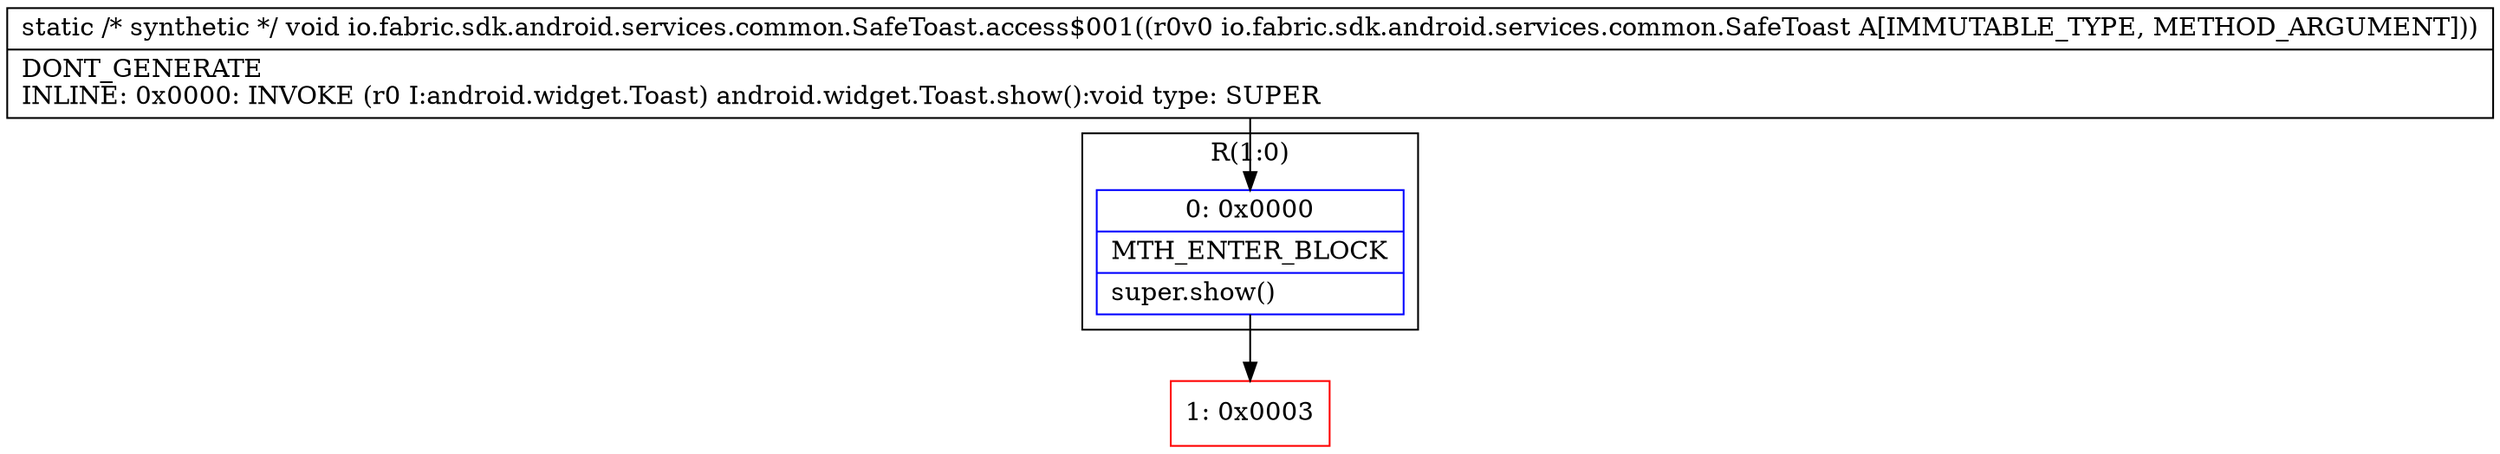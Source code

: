 digraph "CFG forio.fabric.sdk.android.services.common.SafeToast.access$001(Lio\/fabric\/sdk\/android\/services\/common\/SafeToast;)V" {
subgraph cluster_Region_307548417 {
label = "R(1:0)";
node [shape=record,color=blue];
Node_0 [shape=record,label="{0\:\ 0x0000|MTH_ENTER_BLOCK\l|super.show()\l}"];
}
Node_1 [shape=record,color=red,label="{1\:\ 0x0003}"];
MethodNode[shape=record,label="{static \/* synthetic *\/ void io.fabric.sdk.android.services.common.SafeToast.access$001((r0v0 io.fabric.sdk.android.services.common.SafeToast A[IMMUTABLE_TYPE, METHOD_ARGUMENT]))  | DONT_GENERATE\lINLINE: 0x0000: INVOKE  (r0 I:android.widget.Toast) android.widget.Toast.show():void type: SUPER\l}"];
MethodNode -> Node_0;
Node_0 -> Node_1;
}

